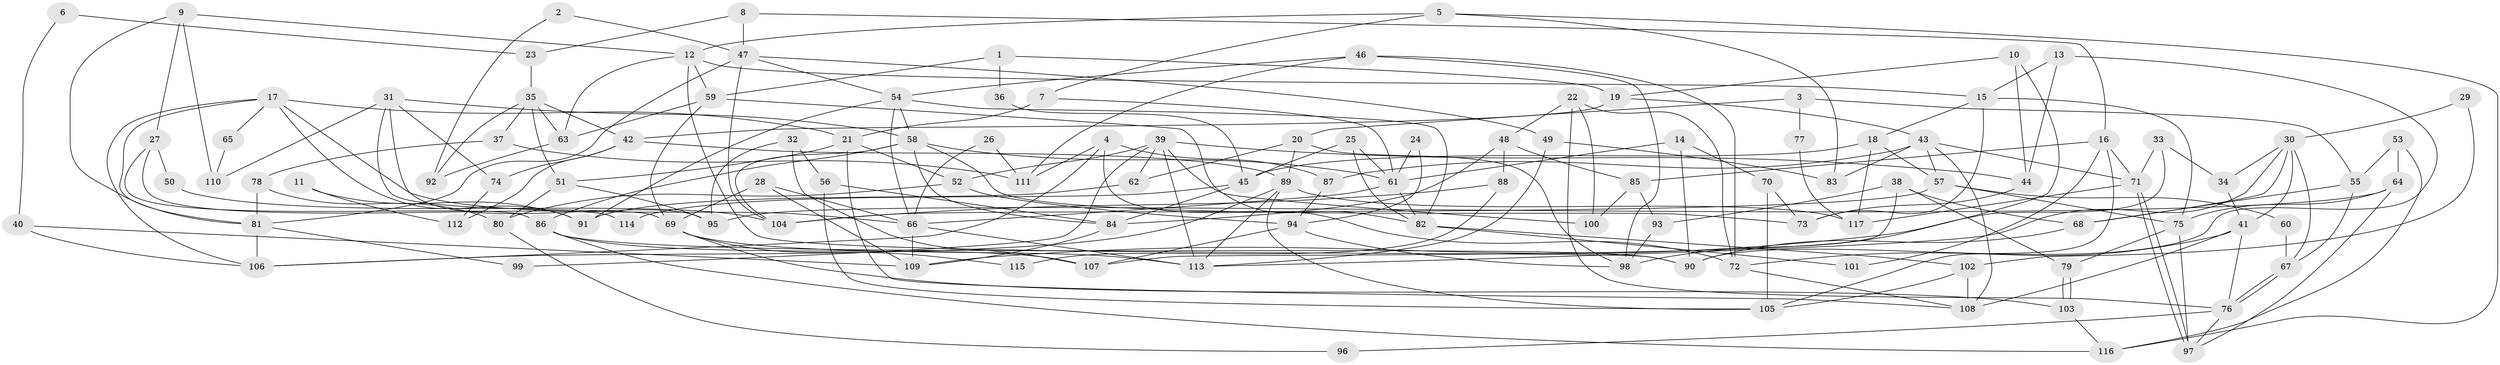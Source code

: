 // Generated by graph-tools (version 1.1) at 2025/11/02/27/25 16:11:22]
// undirected, 117 vertices, 234 edges
graph export_dot {
graph [start="1"]
  node [color=gray90,style=filled];
  1;
  2;
  3;
  4;
  5;
  6;
  7;
  8;
  9;
  10;
  11;
  12;
  13;
  14;
  15;
  16;
  17;
  18;
  19;
  20;
  21;
  22;
  23;
  24;
  25;
  26;
  27;
  28;
  29;
  30;
  31;
  32;
  33;
  34;
  35;
  36;
  37;
  38;
  39;
  40;
  41;
  42;
  43;
  44;
  45;
  46;
  47;
  48;
  49;
  50;
  51;
  52;
  53;
  54;
  55;
  56;
  57;
  58;
  59;
  60;
  61;
  62;
  63;
  64;
  65;
  66;
  67;
  68;
  69;
  70;
  71;
  72;
  73;
  74;
  75;
  76;
  77;
  78;
  79;
  80;
  81;
  82;
  83;
  84;
  85;
  86;
  87;
  88;
  89;
  90;
  91;
  92;
  93;
  94;
  95;
  96;
  97;
  98;
  99;
  100;
  101;
  102;
  103;
  104;
  105;
  106;
  107;
  108;
  109;
  110;
  111;
  112;
  113;
  114;
  115;
  116;
  117;
  1 -- 59;
  1 -- 19;
  1 -- 36;
  2 -- 47;
  2 -- 92;
  3 -- 55;
  3 -- 20;
  3 -- 77;
  4 -- 106;
  4 -- 72;
  4 -- 87;
  4 -- 111;
  5 -- 7;
  5 -- 12;
  5 -- 83;
  5 -- 116;
  6 -- 23;
  6 -- 40;
  7 -- 21;
  7 -- 61;
  8 -- 47;
  8 -- 16;
  8 -- 23;
  9 -- 12;
  9 -- 81;
  9 -- 27;
  9 -- 110;
  10 -- 44;
  10 -- 19;
  10 -- 98;
  11 -- 112;
  11 -- 91;
  12 -- 59;
  12 -- 90;
  12 -- 15;
  12 -- 63;
  13 -- 44;
  13 -- 15;
  13 -- 90;
  14 -- 90;
  14 -- 61;
  14 -- 70;
  15 -- 73;
  15 -- 18;
  15 -- 75;
  16 -- 85;
  16 -- 71;
  16 -- 101;
  16 -- 105;
  17 -- 81;
  17 -- 66;
  17 -- 21;
  17 -- 65;
  17 -- 91;
  17 -- 106;
  18 -- 117;
  18 -- 45;
  18 -- 57;
  19 -- 43;
  19 -- 42;
  20 -- 89;
  20 -- 98;
  20 -- 62;
  21 -- 52;
  21 -- 51;
  21 -- 108;
  22 -- 72;
  22 -- 76;
  22 -- 48;
  22 -- 100;
  23 -- 35;
  24 -- 94;
  24 -- 61;
  25 -- 61;
  25 -- 45;
  25 -- 82;
  26 -- 66;
  26 -- 111;
  27 -- 86;
  27 -- 50;
  27 -- 114;
  28 -- 66;
  28 -- 109;
  28 -- 69;
  29 -- 30;
  29 -- 102;
  30 -- 41;
  30 -- 67;
  30 -- 34;
  30 -- 68;
  30 -- 113;
  31 -- 58;
  31 -- 95;
  31 -- 69;
  31 -- 74;
  31 -- 110;
  32 -- 107;
  32 -- 95;
  32 -- 56;
  33 -- 34;
  33 -- 71;
  33 -- 109;
  34 -- 41;
  35 -- 37;
  35 -- 63;
  35 -- 42;
  35 -- 51;
  35 -- 92;
  36 -- 45;
  37 -- 111;
  37 -- 78;
  38 -- 93;
  38 -- 79;
  38 -- 68;
  38 -- 107;
  39 -- 62;
  39 -- 113;
  39 -- 44;
  39 -- 52;
  39 -- 99;
  39 -- 100;
  40 -- 109;
  40 -- 106;
  41 -- 76;
  41 -- 72;
  41 -- 108;
  42 -- 89;
  42 -- 74;
  42 -- 112;
  43 -- 108;
  43 -- 57;
  43 -- 71;
  43 -- 83;
  43 -- 87;
  44 -- 73;
  45 -- 84;
  45 -- 114;
  46 -- 54;
  46 -- 98;
  46 -- 72;
  46 -- 111;
  47 -- 54;
  47 -- 49;
  47 -- 81;
  47 -- 104;
  48 -- 84;
  48 -- 85;
  48 -- 88;
  49 -- 113;
  49 -- 83;
  50 -- 104;
  51 -- 80;
  51 -- 95;
  52 -- 94;
  52 -- 80;
  53 -- 116;
  53 -- 64;
  53 -- 55;
  54 -- 82;
  54 -- 58;
  54 -- 66;
  54 -- 91;
  55 -- 68;
  55 -- 67;
  56 -- 84;
  56 -- 105;
  57 -- 104;
  57 -- 60;
  57 -- 75;
  58 -- 86;
  58 -- 61;
  58 -- 73;
  58 -- 84;
  58 -- 104;
  59 -- 69;
  59 -- 82;
  59 -- 63;
  60 -- 67;
  61 -- 66;
  61 -- 82;
  62 -- 91;
  63 -- 92;
  64 -- 97;
  64 -- 75;
  64 -- 95;
  65 -- 110;
  66 -- 113;
  66 -- 109;
  67 -- 76;
  67 -- 76;
  68 -- 90;
  69 -- 103;
  69 -- 113;
  69 -- 115;
  70 -- 105;
  70 -- 73;
  71 -- 97;
  71 -- 97;
  71 -- 117;
  72 -- 108;
  74 -- 112;
  75 -- 79;
  75 -- 97;
  76 -- 97;
  76 -- 96;
  77 -- 117;
  78 -- 81;
  78 -- 80;
  79 -- 103;
  79 -- 103;
  80 -- 96;
  81 -- 106;
  81 -- 99;
  82 -- 102;
  82 -- 101;
  84 -- 109;
  85 -- 100;
  85 -- 93;
  86 -- 116;
  86 -- 90;
  86 -- 107;
  87 -- 94;
  88 -- 104;
  88 -- 115;
  89 -- 105;
  89 -- 113;
  89 -- 106;
  89 -- 117;
  93 -- 98;
  94 -- 107;
  94 -- 98;
  102 -- 105;
  102 -- 108;
  103 -- 116;
}
